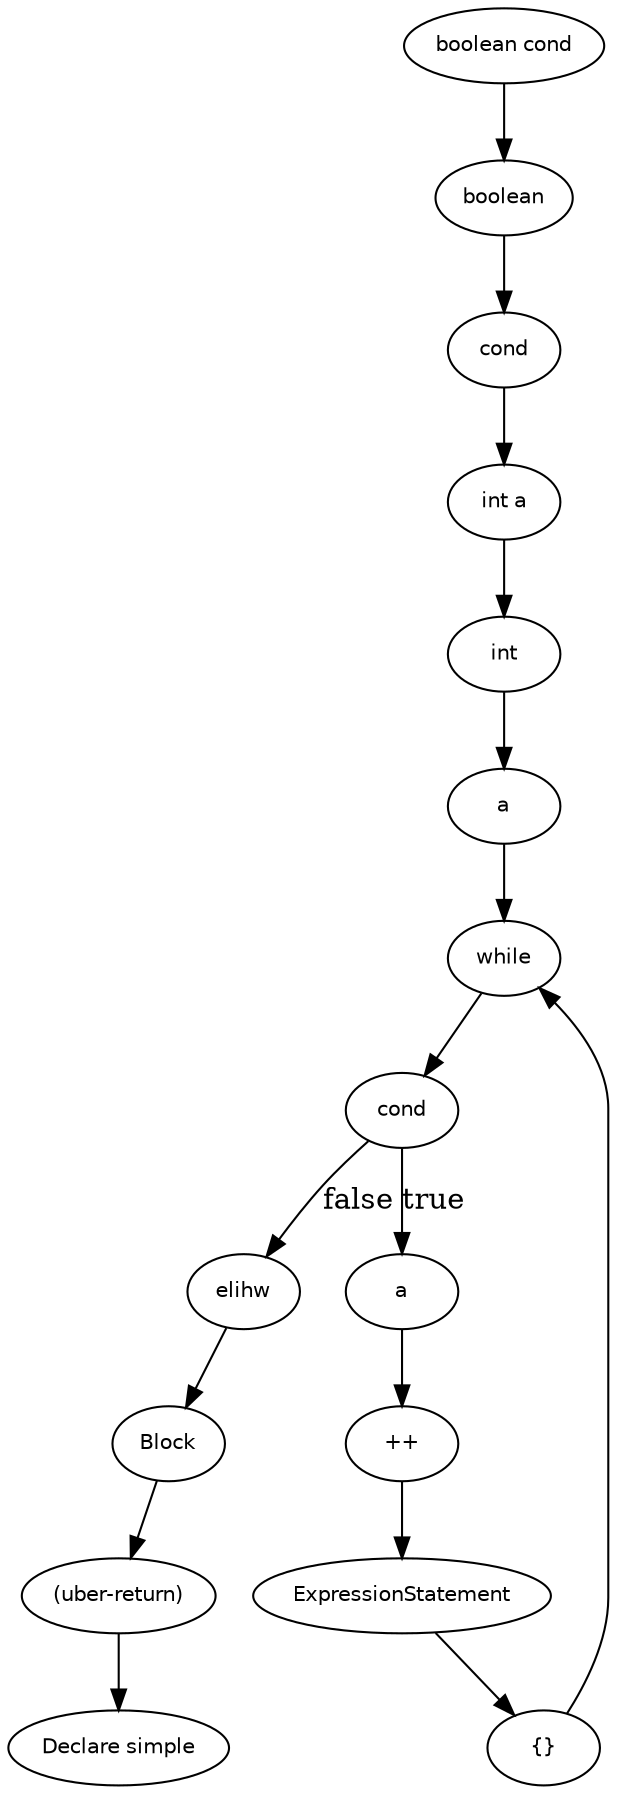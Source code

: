 digraph simple {
  9 [
    label = while,
    fontname = Helvetica,
    fontsize = 10
  ];
  8 [
    label = a,
    fontname = Helvetica,
    fontsize = 10
  ];
  16 [
    label = Block,
    fontname = Helvetica,
    fontsize = 10
  ];
  7 [
    label = int,
    fontname = Helvetica,
    fontsize = 10
  ];
  15 [
    label = a,
    fontname = Helvetica,
    fontsize = 10
  ];
  6 [
    label = "int a",
    fontname = Helvetica,
    fontsize = 10
  ];
  14 [
    label = "++",
    fontname = Helvetica,
    fontsize = 10
  ];
  5 [
    label = cond,
    fontname = Helvetica,
    fontsize = 10
  ];
  13 [
    label = ExpressionStatement,
    fontname = Helvetica,
    fontsize = 10
  ];
  4 [
    label = boolean,
    fontname = Helvetica,
    fontsize = 10
  ];
  12 [
    label = "{}",
    fontname = Helvetica,
    fontsize = 10
  ];
  3 [
    label = "boolean cond",
    fontname = Helvetica,
    fontsize = 10
  ];
  2 [
    label = "(uber-return)",
    fontname = Helvetica,
    fontsize = 10
  ];
  11 [
    label = cond,
    fontname = Helvetica,
    fontsize = 10
  ];
  10 [
    label = elihw,
    fontname = Helvetica,
    fontsize = 10
  ];
  0 [
    label = "Declare simple",
    fontname = Helvetica,
    fontsize = 10
  ];
  5 -> 6 [
    label = ""
  ];
  14 -> 13 [
    label = ""
  ];
  9 -> 11 [
    label = ""
  ];
  12 -> 9 [
    label = ""
  ];
  2 -> 0 [
    label = ""
  ];
  11 -> 10 [
    label = false
  ];
  7 -> 8 [
    label = ""
  ];
  4 -> 5 [
    label = ""
  ];
  16 -> 2 [
    label = ""
  ];
  6 -> 7 [
    label = ""
  ];
  15 -> 14 [
    label = ""
  ];
  3 -> 4 [
    label = ""
  ];
  13 -> 12 [
    label = ""
  ];
  11 -> 15 [
    label = true
  ];
  10 -> 16 [
    label = ""
  ];
  8 -> 9 [
    label = ""
  ];
}
